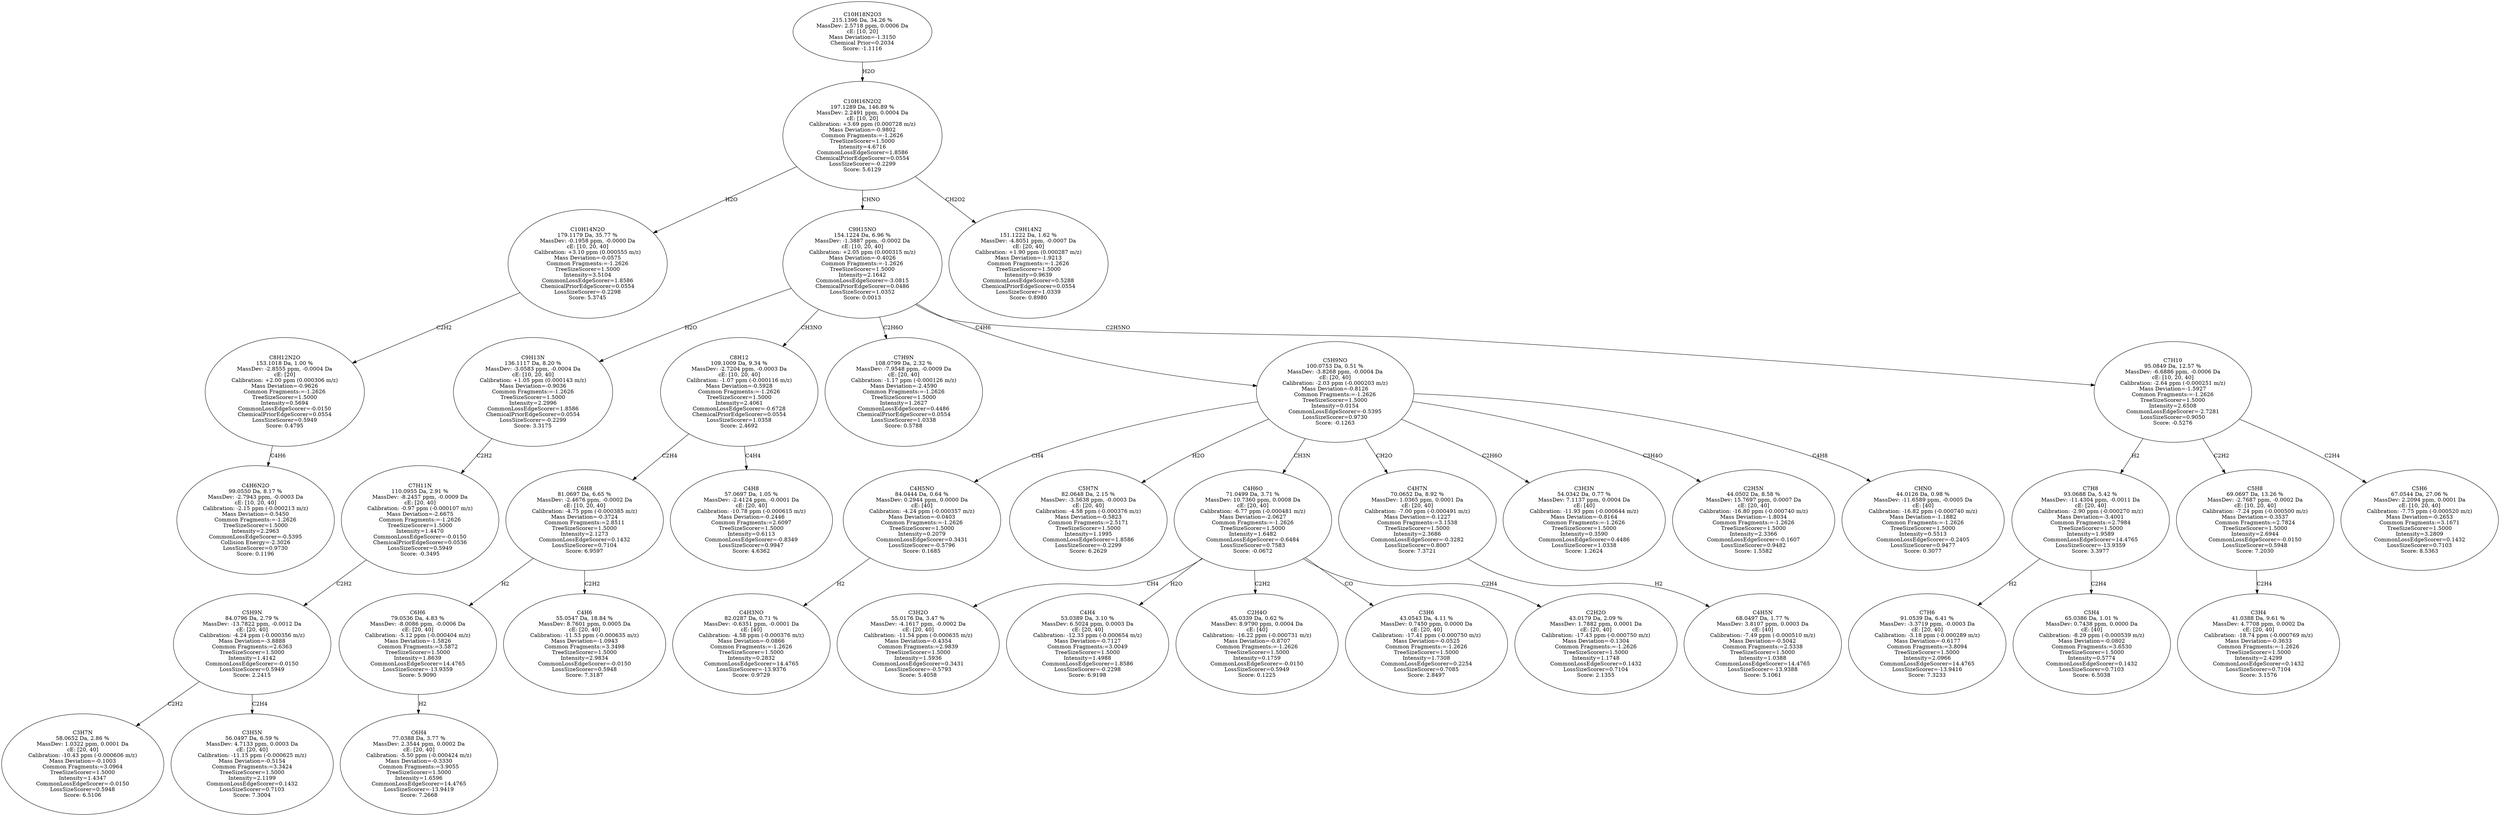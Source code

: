 strict digraph {
v1 [label="C4H6N2O\n99.0550 Da, 8.17 %\nMassDev: -2.7943 ppm, -0.0003 Da\ncE: [10, 20, 40]\nCalibration: -2.15 ppm (-0.000213 m/z)\nMass Deviation=-0.5450\nCommon Fragments:=-1.2626\nTreeSizeScorer=1.5000\nIntensity=2.2963\nCommonLossEdgeScorer=-0.5395\nCollision Energy=-2.3026\nLossSizeScorer=0.9730\nScore: 0.1196"];
v2 [label="C8H12N2O\n153.1018 Da, 1.00 %\nMassDev: -2.8555 ppm, -0.0004 Da\ncE: [20]\nCalibration: +2.00 ppm (0.000306 m/z)\nMass Deviation=-0.9626\nCommon Fragments:=-1.2626\nTreeSizeScorer=1.5000\nIntensity=0.5694\nCommonLossEdgeScorer=-0.0150\nChemicalPriorEdgeScorer=0.0554\nLossSizeScorer=0.5949\nScore: 0.4795"];
v3 [label="C10H14N2O\n179.1179 Da, 35.77 %\nMassDev: -0.1958 ppm, -0.0000 Da\ncE: [10, 20, 40]\nCalibration: +3.10 ppm (0.000555 m/z)\nMass Deviation=-0.0575\nCommon Fragments:=-1.2626\nTreeSizeScorer=1.5000\nIntensity=3.5104\nCommonLossEdgeScorer=1.8586\nChemicalPriorEdgeScorer=0.0554\nLossSizeScorer=-0.2298\nScore: 5.3745"];
v4 [label="C3H7N\n58.0652 Da, 2.86 %\nMassDev: 1.0322 ppm, 0.0001 Da\ncE: [20, 40]\nCalibration: -10.43 ppm (-0.000606 m/z)\nMass Deviation=-0.1003\nCommon Fragments:=3.0964\nTreeSizeScorer=1.5000\nIntensity=1.4347\nCommonLossEdgeScorer=-0.0150\nLossSizeScorer=0.5948\nScore: 6.5106"];
v5 [label="C3H5N\n56.0497 Da, 6.59 %\nMassDev: 4.7133 ppm, 0.0003 Da\ncE: [20, 40]\nCalibration: -11.15 ppm (-0.000625 m/z)\nMass Deviation=-0.5154\nCommon Fragments:=3.3424\nTreeSizeScorer=1.5000\nIntensity=2.1199\nCommonLossEdgeScorer=0.1432\nLossSizeScorer=0.7103\nScore: 7.3004"];
v6 [label="C5H9N\n84.0796 Da, 2.79 %\nMassDev: -13.7822 ppm, -0.0012 Da\ncE: [20, 40]\nCalibration: -4.24 ppm (-0.000356 m/z)\nMass Deviation=-3.8888\nCommon Fragments:=2.6363\nTreeSizeScorer=1.5000\nIntensity=1.4142\nCommonLossEdgeScorer=-0.0150\nLossSizeScorer=0.5949\nScore: 2.2415"];
v7 [label="C7H11N\n110.0955 Da, 2.91 %\nMassDev: -8.2457 ppm, -0.0009 Da\ncE: [20, 40]\nCalibration: -0.97 ppm (-0.000107 m/z)\nMass Deviation=-2.6675\nCommon Fragments:=-1.2626\nTreeSizeScorer=1.5000\nIntensity=1.4470\nCommonLossEdgeScorer=-0.0150\nChemicalPriorEdgeScorer=0.0536\nLossSizeScorer=0.5949\nScore: -0.3495"];
v8 [label="C9H13N\n136.1117 Da, 8.20 %\nMassDev: -3.0583 ppm, -0.0004 Da\ncE: [10, 20, 40]\nCalibration: +1.05 ppm (0.000143 m/z)\nMass Deviation=-0.9036\nCommon Fragments:=-1.2626\nTreeSizeScorer=1.5000\nIntensity=2.2996\nCommonLossEdgeScorer=1.8586\nChemicalPriorEdgeScorer=0.0554\nLossSizeScorer=-0.2299\nScore: 3.3175"];
v9 [label="C6H4\n77.0388 Da, 3.77 %\nMassDev: 2.3544 ppm, 0.0002 Da\ncE: [20, 40]\nCalibration: -5.50 ppm (-0.000424 m/z)\nMass Deviation=-0.3330\nCommon Fragments:=3.9055\nTreeSizeScorer=1.5000\nIntensity=1.6596\nCommonLossEdgeScorer=14.4765\nLossSizeScorer=-13.9419\nScore: 7.2668"];
v10 [label="C6H6\n79.0536 Da, 4.83 %\nMassDev: -8.0086 ppm, -0.0006 Da\ncE: [20, 40]\nCalibration: -5.12 ppm (-0.000404 m/z)\nMass Deviation=-1.5826\nCommon Fragments:=3.5872\nTreeSizeScorer=1.5000\nIntensity=1.8639\nCommonLossEdgeScorer=14.4765\nLossSizeScorer=-13.9359\nScore: 5.9090"];
v11 [label="C4H6\n55.0547 Da, 18.84 %\nMassDev: 8.7601 ppm, 0.0005 Da\ncE: [20, 40]\nCalibration: -11.53 ppm (-0.000635 m/z)\nMass Deviation=-1.0943\nCommon Fragments:=3.3498\nTreeSizeScorer=1.5000\nIntensity=2.9834\nCommonLossEdgeScorer=-0.0150\nLossSizeScorer=0.5948\nScore: 7.3187"];
v12 [label="C6H8\n81.0697 Da, 6.65 %\nMassDev: -2.4676 ppm, -0.0002 Da\ncE: [10, 20, 40]\nCalibration: -4.75 ppm (-0.000385 m/z)\nMass Deviation=-0.3724\nCommon Fragments:=2.8511\nTreeSizeScorer=1.5000\nIntensity=2.1273\nCommonLossEdgeScorer=0.1432\nLossSizeScorer=0.7104\nScore: 6.9597"];
v13 [label="C4H8\n57.0697 Da, 1.05 %\nMassDev: -2.4124 ppm, -0.0001 Da\ncE: [20, 40]\nCalibration: -10.78 ppm (-0.000615 m/z)\nMass Deviation=-0.2446\nCommon Fragments:=2.6097\nTreeSizeScorer=1.5000\nIntensity=0.6113\nCommonLossEdgeScorer=-0.8349\nLossSizeScorer=0.9947\nScore: 4.6362"];
v14 [label="C8H12\n109.1009 Da, 9.34 %\nMassDev: -2.7204 ppm, -0.0003 Da\ncE: [10, 20, 40]\nCalibration: -1.07 ppm (-0.000116 m/z)\nMass Deviation=-0.5928\nCommon Fragments:=-1.2626\nTreeSizeScorer=1.5000\nIntensity=2.4061\nCommonLossEdgeScorer=-0.6728\nChemicalPriorEdgeScorer=0.0554\nLossSizeScorer=1.0358\nScore: 2.4692"];
v15 [label="C7H9N\n108.0799 Da, 2.32 %\nMassDev: -7.9548 ppm, -0.0009 Da\ncE: [20, 40]\nCalibration: -1.17 ppm (-0.000126 m/z)\nMass Deviation=-2.4590\nCommon Fragments:=-1.2626\nTreeSizeScorer=1.5000\nIntensity=1.2627\nCommonLossEdgeScorer=0.4486\nChemicalPriorEdgeScorer=0.0554\nLossSizeScorer=1.0338\nScore: 0.5788"];
v16 [label="C4H3NO\n82.0287 Da, 0.71 %\nMassDev: -0.6351 ppm, -0.0001 Da\ncE: [40]\nCalibration: -4.58 ppm (-0.000376 m/z)\nMass Deviation=-0.0866\nCommon Fragments:=-1.2626\nTreeSizeScorer=1.5000\nIntensity=0.2832\nCommonLossEdgeScorer=14.4765\nLossSizeScorer=-13.9376\nScore: 0.9729"];
v17 [label="C4H5NO\n84.0444 Da, 0.64 %\nMassDev: 0.2944 ppm, 0.0000 Da\ncE: [40]\nCalibration: -4.24 ppm (-0.000357 m/z)\nMass Deviation=-0.0403\nCommon Fragments:=-1.2626\nTreeSizeScorer=1.5000\nIntensity=0.2079\nCommonLossEdgeScorer=0.3431\nLossSizeScorer=-0.5796\nScore: 0.1685"];
v18 [label="C5H7N\n82.0648 Da, 2.15 %\nMassDev: -3.5638 ppm, -0.0003 Da\ncE: [20, 40]\nCalibration: -4.58 ppm (-0.000376 m/z)\nMass Deviation=-0.5823\nCommon Fragments:=2.5171\nTreeSizeScorer=1.5000\nIntensity=1.1995\nCommonLossEdgeScorer=1.8586\nLossSizeScorer=-0.2299\nScore: 6.2629"];
v19 [label="C3H2O\n55.0176 Da, 3.47 %\nMassDev: -4.1617 ppm, -0.0002 Da\ncE: [20, 40]\nCalibration: -11.54 ppm (-0.000635 m/z)\nMass Deviation=-0.4354\nCommon Fragments:=2.9839\nTreeSizeScorer=1.5000\nIntensity=1.5936\nCommonLossEdgeScorer=0.3431\nLossSizeScorer=-0.5793\nScore: 5.4058"];
v20 [label="C4H4\n53.0389 Da, 3.10 %\nMassDev: 6.5024 ppm, 0.0003 Da\ncE: [20, 40]\nCalibration: -12.33 ppm (-0.000654 m/z)\nMass Deviation=-0.7127\nCommon Fragments:=3.0049\nTreeSizeScorer=1.5000\nIntensity=1.4988\nCommonLossEdgeScorer=1.8586\nLossSizeScorer=-0.2298\nScore: 6.9198"];
v21 [label="C2H4O\n45.0339 Da, 0.62 %\nMassDev: 8.9790 ppm, 0.0004 Da\ncE: [40]\nCalibration: -16.22 ppm (-0.000731 m/z)\nMass Deviation=-0.8707\nCommon Fragments:=-1.2626\nTreeSizeScorer=1.5000\nIntensity=0.1759\nCommonLossEdgeScorer=-0.0150\nLossSizeScorer=0.5949\nScore: 0.1225"];
v22 [label="C3H6\n43.0543 Da, 4.11 %\nMassDev: 0.7450 ppm, 0.0000 Da\ncE: [20, 40]\nCalibration: -17.41 ppm (-0.000750 m/z)\nMass Deviation=-0.0525\nCommon Fragments:=-1.2626\nTreeSizeScorer=1.5000\nIntensity=1.7308\nCommonLossEdgeScorer=0.2254\nLossSizeScorer=0.7085\nScore: 2.8497"];
v23 [label="C2H2O\n43.0179 Da, 2.09 %\nMassDev: 1.7882 ppm, 0.0001 Da\ncE: [20, 40]\nCalibration: -17.43 ppm (-0.000750 m/z)\nMass Deviation=-0.1304\nCommon Fragments:=-1.2626\nTreeSizeScorer=1.5000\nIntensity=1.1748\nCommonLossEdgeScorer=0.1432\nLossSizeScorer=0.7104\nScore: 2.1355"];
v24 [label="C4H6O\n71.0499 Da, 3.71 %\nMassDev: 10.7360 ppm, 0.0008 Da\ncE: [20, 40]\nCalibration: -6.77 ppm (-0.000481 m/z)\nMass Deviation=-2.0627\nCommon Fragments:=-1.2626\nTreeSizeScorer=1.5000\nIntensity=1.6482\nCommonLossEdgeScorer=-0.6484\nLossSizeScorer=0.7583\nScore: -0.0672"];
v25 [label="C4H5N\n68.0497 Da, 1.77 %\nMassDev: 3.8107 ppm, 0.0003 Da\ncE: [40]\nCalibration: -7.49 ppm (-0.000510 m/z)\nMass Deviation=-0.5042\nCommon Fragments:=2.5338\nTreeSizeScorer=1.5000\nIntensity=1.0388\nCommonLossEdgeScorer=14.4765\nLossSizeScorer=-13.9388\nScore: 5.1061"];
v26 [label="C4H7N\n70.0652 Da, 8.92 %\nMassDev: 1.0365 ppm, 0.0001 Da\ncE: [20, 40]\nCalibration: -7.00 ppm (-0.000491 m/z)\nMass Deviation=-0.1227\nCommon Fragments:=3.1538\nTreeSizeScorer=1.5000\nIntensity=2.3686\nCommonLossEdgeScorer=-0.3282\nLossSizeScorer=0.8007\nScore: 7.3721"];
v27 [label="C3H3N\n54.0342 Da, 0.77 %\nMassDev: 7.1137 ppm, 0.0004 Da\ncE: [40]\nCalibration: -11.93 ppm (-0.000644 m/z)\nMass Deviation=-0.8164\nCommon Fragments:=-1.2626\nTreeSizeScorer=1.5000\nIntensity=0.3590\nCommonLossEdgeScorer=0.4486\nLossSizeScorer=1.0338\nScore: 1.2624"];
v28 [label="C2H5N\n44.0502 Da, 8.58 %\nMassDev: 15.7697 ppm, 0.0007 Da\ncE: [20, 40]\nCalibration: -16.80 ppm (-0.000740 m/z)\nMass Deviation=-1.8034\nCommon Fragments:=-1.2626\nTreeSizeScorer=1.5000\nIntensity=2.3366\nCommonLossEdgeScorer=-0.1607\nLossSizeScorer=0.9482\nScore: 1.5582"];
v29 [label="CHNO\n44.0126 Da, 0.98 %\nMassDev: -11.6589 ppm, -0.0005 Da\ncE: [40]\nCalibration: -16.82 ppm (-0.000740 m/z)\nMass Deviation=-1.1882\nCommon Fragments:=-1.2626\nTreeSizeScorer=1.5000\nIntensity=0.5513\nCommonLossEdgeScorer=-0.2405\nLossSizeScorer=0.9477\nScore: 0.3077"];
v30 [label="C5H9NO\n100.0753 Da, 0.51 %\nMassDev: -3.8268 ppm, -0.0004 Da\ncE: [20, 40]\nCalibration: -2.03 ppm (-0.000203 m/z)\nMass Deviation=-0.8126\nCommon Fragments:=-1.2626\nTreeSizeScorer=1.5000\nIntensity=0.0154\nCommonLossEdgeScorer=-0.5395\nLossSizeScorer=0.9730\nScore: -0.1263"];
v31 [label="C7H6\n91.0539 Da, 6.41 %\nMassDev: -3.3719 ppm, -0.0003 Da\ncE: [20, 40]\nCalibration: -3.18 ppm (-0.000289 m/z)\nMass Deviation=-0.6177\nCommon Fragments:=3.8094\nTreeSizeScorer=1.5000\nIntensity=2.0966\nCommonLossEdgeScorer=14.4765\nLossSizeScorer=-13.9416\nScore: 7.3233"];
v32 [label="C5H4\n65.0386 Da, 1.01 %\nMassDev: 0.7438 ppm, 0.0000 Da\ncE: [40]\nCalibration: -8.29 ppm (-0.000539 m/z)\nMass Deviation=-0.0802\nCommon Fragments:=3.6530\nTreeSizeScorer=1.5000\nIntensity=0.5774\nCommonLossEdgeScorer=0.1432\nLossSizeScorer=0.7103\nScore: 6.5038"];
v33 [label="C7H8\n93.0688 Da, 5.42 %\nMassDev: -11.4304 ppm, -0.0011 Da\ncE: [20, 40]\nCalibration: -2.90 ppm (-0.000270 m/z)\nMass Deviation=-3.4001\nCommon Fragments:=2.7984\nTreeSizeScorer=1.5000\nIntensity=1.9589\nCommonLossEdgeScorer=14.4765\nLossSizeScorer=-13.9359\nScore: 3.3977"];
v34 [label="C3H4\n41.0388 Da, 9.61 %\nMassDev: 4.7708 ppm, 0.0002 Da\ncE: [20, 40]\nCalibration: -18.74 ppm (-0.000769 m/z)\nMass Deviation=-0.3633\nCommon Fragments:=-1.2626\nTreeSizeScorer=1.5000\nIntensity=2.4299\nCommonLossEdgeScorer=0.1432\nLossSizeScorer=0.7104\nScore: 3.1576"];
v35 [label="C5H8\n69.0697 Da, 13.26 %\nMassDev: -2.7687 ppm, -0.0002 Da\ncE: [10, 20, 40]\nCalibration: -7.24 ppm (-0.000500 m/z)\nMass Deviation=-0.3537\nCommon Fragments:=2.7824\nTreeSizeScorer=1.5000\nIntensity=2.6944\nCommonLossEdgeScorer=-0.0150\nLossSizeScorer=0.5948\nScore: 7.2030"];
v36 [label="C5H6\n67.0544 Da, 27.06 %\nMassDev: 2.2094 ppm, 0.0001 Da\ncE: [10, 20, 40]\nCalibration: -7.75 ppm (-0.000520 m/z)\nMass Deviation=-0.2653\nCommon Fragments:=3.1671\nTreeSizeScorer=1.5000\nIntensity=3.2809\nCommonLossEdgeScorer=0.1432\nLossSizeScorer=0.7103\nScore: 8.5363"];
v37 [label="C7H10\n95.0849 Da, 12.57 %\nMassDev: -6.6886 ppm, -0.0006 Da\ncE: [10, 20, 40]\nCalibration: -2.64 ppm (-0.000251 m/z)\nMass Deviation=-1.5927\nCommon Fragments:=-1.2626\nTreeSizeScorer=1.5000\nIntensity=2.6508\nCommonLossEdgeScorer=-2.7281\nLossSizeScorer=0.9050\nScore: -0.5276"];
v38 [label="C9H15NO\n154.1224 Da, 6.96 %\nMassDev: -1.3887 ppm, -0.0002 Da\ncE: [10, 20, 40]\nCalibration: +2.05 ppm (0.000315 m/z)\nMass Deviation=-0.4026\nCommon Fragments:=-1.2626\nTreeSizeScorer=1.5000\nIntensity=2.1642\nCommonLossEdgeScorer=-3.0815\nChemicalPriorEdgeScorer=0.0486\nLossSizeScorer=1.0352\nScore: 0.0013"];
v39 [label="C9H14N2\n151.1222 Da, 1.62 %\nMassDev: -4.8051 ppm, -0.0007 Da\ncE: [20, 40]\nCalibration: +1.90 ppm (0.000287 m/z)\nMass Deviation=-1.9213\nCommon Fragments:=-1.2626\nTreeSizeScorer=1.5000\nIntensity=0.9639\nCommonLossEdgeScorer=0.5288\nChemicalPriorEdgeScorer=0.0554\nLossSizeScorer=1.0339\nScore: 0.8980"];
v40 [label="C10H16N2O2\n197.1289 Da, 146.89 %\nMassDev: 2.2491 ppm, 0.0004 Da\ncE: [10, 20]\nCalibration: +3.69 ppm (0.000728 m/z)\nMass Deviation=-0.9802\nCommon Fragments:=-1.2626\nTreeSizeScorer=1.5000\nIntensity=4.6716\nCommonLossEdgeScorer=1.8586\nChemicalPriorEdgeScorer=0.0554\nLossSizeScorer=-0.2299\nScore: 5.6129"];
v41 [label="C10H18N2O3\n215.1396 Da, 34.26 %\nMassDev: 2.5718 ppm, 0.0006 Da\ncE: [10, 20]\nMass Deviation=-1.3150\nChemical Prior=0.2034\nScore: -1.1116"];
v2 -> v1 [label="C4H6"];
v3 -> v2 [label="C2H2"];
v40 -> v3 [label="H2O"];
v6 -> v4 [label="C2H2"];
v6 -> v5 [label="C2H4"];
v7 -> v6 [label="C2H2"];
v8 -> v7 [label="C2H2"];
v38 -> v8 [label="H2O"];
v10 -> v9 [label="H2"];
v12 -> v10 [label="H2"];
v12 -> v11 [label="C2H2"];
v14 -> v12 [label="C2H4"];
v14 -> v13 [label="C4H4"];
v38 -> v14 [label="CH3NO"];
v38 -> v15 [label="C2H6O"];
v17 -> v16 [label="H2"];
v30 -> v17 [label="CH4"];
v30 -> v18 [label="H2O"];
v24 -> v19 [label="CH4"];
v24 -> v20 [label="H2O"];
v24 -> v21 [label="C2H2"];
v24 -> v22 [label="CO"];
v24 -> v23 [label="C2H4"];
v30 -> v24 [label="CH3N"];
v26 -> v25 [label="H2"];
v30 -> v26 [label="CH2O"];
v30 -> v27 [label="C2H6O"];
v30 -> v28 [label="C3H4O"];
v30 -> v29 [label="C4H8"];
v38 -> v30 [label="C4H6"];
v33 -> v31 [label="H2"];
v33 -> v32 [label="C2H4"];
v37 -> v33 [label="H2"];
v35 -> v34 [label="C2H4"];
v37 -> v35 [label="C2H2"];
v37 -> v36 [label="C2H4"];
v38 -> v37 [label="C2H5NO"];
v40 -> v38 [label="CHNO"];
v40 -> v39 [label="CH2O2"];
v41 -> v40 [label="H2O"];
}